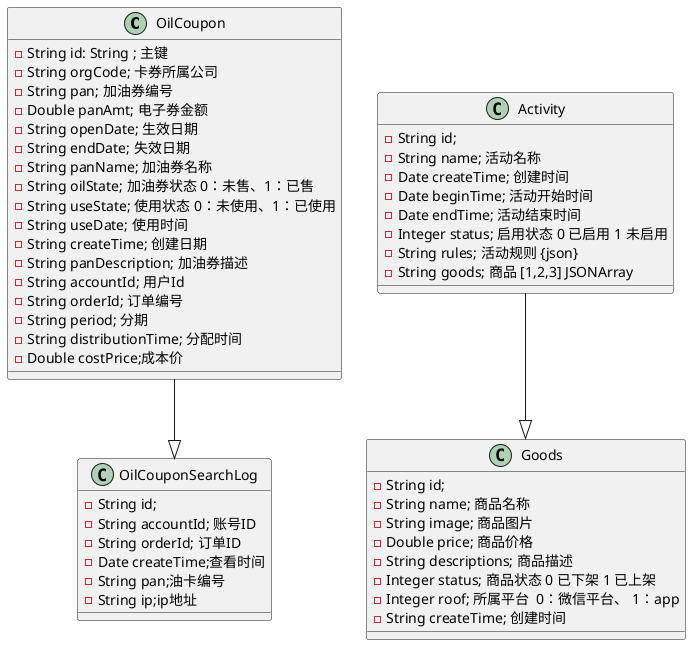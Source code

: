 @startuml

class OilCoupon{
   - String id: String ; 主键
   - String orgCode; 卡券所属公司
   - String pan; 加油券编号
   - Double panAmt; 电子券金额
   - String openDate; 生效日期
   - String endDate; 失效日期
   - String panName; 加油券名称
   - String oilState; 加油券状态 0：未售、1：已售
   - String useState; 使用状态 0：未使用、1：已使用
   - String useDate; 使用时间
   - String createTime; 创建日期
   - String panDescription; 加油券描述
   - String accountId; 用户Id
   - String orderId; 订单编号
   - String period; 分期
   - String distributionTime; 分配时间
   - Double costPrice;成本价
}

class OilCouponSearchLog {
   - String id;
   - String accountId; 账号ID
   - String orderId; 订单ID
   - Date createTime;查看时间
   - String pan;油卡编号
   - String ip;ip地址
}
class Goods {
   - String id;
   - String name; 商品名称
   - String image; 商品图片
   - Double price; 商品价格
   - String descriptions; 商品描述
   - Integer status; 商品状态 0 已下架 1 已上架
   - Integer roof; 所属平台  0：微信平台、 1：app
   - String createTime; 创建时间

}

class Activity {
   - String id;
   - String name; 活动名称
   - Date createTime; 创建时间
   - Date beginTime; 活动开始时间
   - Date endTime; 活动结束时间
   - Integer status; 启用状态 0 已启用 1 未启用
   - String rules; 活动规则 {json}
   - String goods; 商品 [1,2,3] JSONArray
}

Activity  --|>Goods
OilCoupon --|>OilCouponSearchLog

@enduml